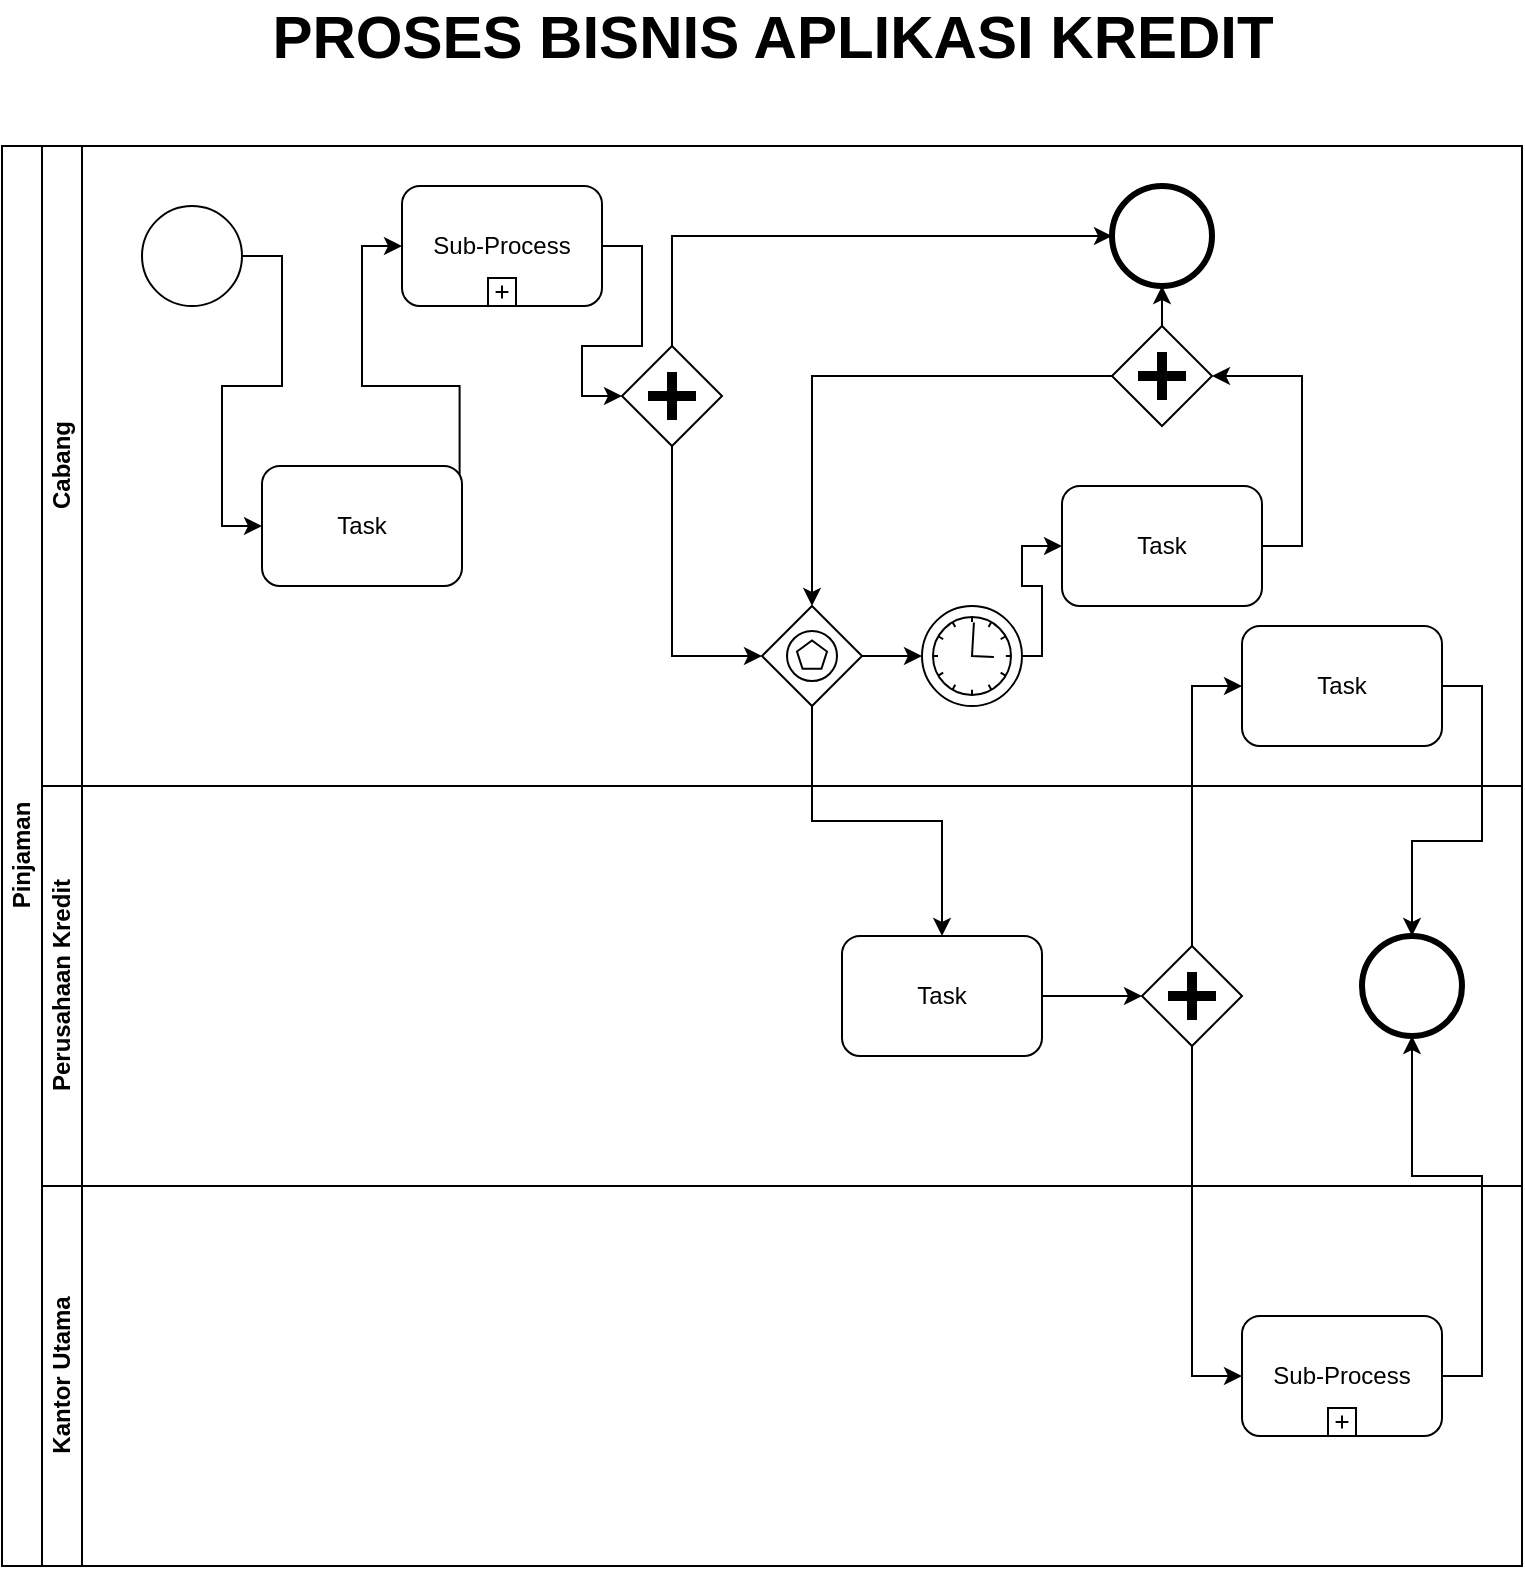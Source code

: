 <mxfile version="13.7.9" type="github">
  <diagram id="ZEzPtEvGSoAQZh9LTlzY" name="Page-1">
    <mxGraphModel dx="595" dy="329" grid="1" gridSize="10" guides="1" tooltips="1" connect="1" arrows="1" fold="1" page="1" pageScale="1" pageWidth="850" pageHeight="1100" math="0" shadow="0">
      <root>
        <mxCell id="0" />
        <mxCell id="1" parent="0" />
        <mxCell id="nvO6eno5gmA60IrkmdwI-1" value="&lt;font style=&quot;font-size: 30px&quot;&gt;&lt;b&gt;&lt;font style=&quot;font-size: 30px&quot;&gt;PROSES BISNIS APLIKASI KREDIT&lt;br&gt;&lt;/font&gt;&lt;/b&gt;&lt;/font&gt;" style="text;html=1;align=center;verticalAlign=middle;resizable=0;points=[];autosize=1;" vertex="1" parent="1">
          <mxGeometry x="120" y="50" width="610" height="30" as="geometry" />
        </mxCell>
        <mxCell id="nvO6eno5gmA60IrkmdwI-2" value="Pinjaman" style="swimlane;html=1;childLayout=stackLayout;resizeParent=1;resizeParentMax=0;horizontal=0;startSize=20;horizontalStack=0;" vertex="1" parent="1">
          <mxGeometry x="40" y="120" width="760" height="710" as="geometry" />
        </mxCell>
        <mxCell id="nvO6eno5gmA60IrkmdwI-3" value="Cabang" style="swimlane;html=1;startSize=20;horizontal=0;" vertex="1" parent="nvO6eno5gmA60IrkmdwI-2">
          <mxGeometry x="20" width="740" height="320" as="geometry" />
        </mxCell>
        <mxCell id="nvO6eno5gmA60IrkmdwI-26" style="edgeStyle=orthogonalEdgeStyle;rounded=0;orthogonalLoop=1;jettySize=auto;html=1;entryX=0;entryY=0.5;entryDx=0;entryDy=0;" edge="1" parent="nvO6eno5gmA60IrkmdwI-3" source="nvO6eno5gmA60IrkmdwI-8" target="nvO6eno5gmA60IrkmdwI-7">
          <mxGeometry relative="1" as="geometry" />
        </mxCell>
        <mxCell id="nvO6eno5gmA60IrkmdwI-14" value="" style="shape=mxgraph.bpmn.shape;html=1;verticalLabelPosition=bottom;labelBackgroundColor=#ffffff;verticalAlign=top;align=center;perimeter=ellipsePerimeter;outlineConnect=0;outline=end;symbol=general;" vertex="1" parent="nvO6eno5gmA60IrkmdwI-3">
          <mxGeometry x="535" y="20" width="50" height="50" as="geometry" />
        </mxCell>
        <mxCell id="nvO6eno5gmA60IrkmdwI-8" value="" style="shape=mxgraph.bpmn.shape;html=1;verticalLabelPosition=bottom;labelBackgroundColor=#ffffff;verticalAlign=top;align=center;perimeter=ellipsePerimeter;outlineConnect=0;outline=standard;symbol=general;" vertex="1" parent="nvO6eno5gmA60IrkmdwI-3">
          <mxGeometry x="50" y="30" width="50" height="50" as="geometry" />
        </mxCell>
        <mxCell id="nvO6eno5gmA60IrkmdwI-28" style="edgeStyle=orthogonalEdgeStyle;rounded=0;orthogonalLoop=1;jettySize=auto;html=1;entryX=0;entryY=0.5;entryDx=0;entryDy=0;" edge="1" parent="nvO6eno5gmA60IrkmdwI-3" source="nvO6eno5gmA60IrkmdwI-9" target="nvO6eno5gmA60IrkmdwI-11">
          <mxGeometry relative="1" as="geometry" />
        </mxCell>
        <mxCell id="nvO6eno5gmA60IrkmdwI-9" value="Sub-Process" style="html=1;whiteSpace=wrap;rounded=1;dropTarget=0;" vertex="1" parent="nvO6eno5gmA60IrkmdwI-3">
          <mxGeometry x="180" y="20" width="100" height="60" as="geometry" />
        </mxCell>
        <mxCell id="nvO6eno5gmA60IrkmdwI-10" value="" style="html=1;shape=plus;outlineConnect=0;" vertex="1" parent="nvO6eno5gmA60IrkmdwI-9">
          <mxGeometry x="0.5" y="1" width="14" height="14" relative="1" as="geometry">
            <mxPoint x="-7" y="-14" as="offset" />
          </mxGeometry>
        </mxCell>
        <mxCell id="nvO6eno5gmA60IrkmdwI-29" style="edgeStyle=orthogonalEdgeStyle;rounded=0;orthogonalLoop=1;jettySize=auto;html=1;exitX=0.5;exitY=0;exitDx=0;exitDy=0;entryX=0;entryY=0.5;entryDx=0;entryDy=0;" edge="1" parent="nvO6eno5gmA60IrkmdwI-3" source="nvO6eno5gmA60IrkmdwI-11" target="nvO6eno5gmA60IrkmdwI-14">
          <mxGeometry relative="1" as="geometry" />
        </mxCell>
        <mxCell id="nvO6eno5gmA60IrkmdwI-30" style="edgeStyle=orthogonalEdgeStyle;rounded=0;orthogonalLoop=1;jettySize=auto;html=1;entryX=0;entryY=0.5;entryDx=0;entryDy=0;exitX=0.5;exitY=1;exitDx=0;exitDy=0;" edge="1" parent="nvO6eno5gmA60IrkmdwI-3" source="nvO6eno5gmA60IrkmdwI-11" target="nvO6eno5gmA60IrkmdwI-16">
          <mxGeometry relative="1" as="geometry" />
        </mxCell>
        <mxCell id="nvO6eno5gmA60IrkmdwI-32" style="edgeStyle=orthogonalEdgeStyle;rounded=0;orthogonalLoop=1;jettySize=auto;html=1;" edge="1" parent="nvO6eno5gmA60IrkmdwI-3" source="nvO6eno5gmA60IrkmdwI-15" target="nvO6eno5gmA60IrkmdwI-14">
          <mxGeometry relative="1" as="geometry" />
        </mxCell>
        <mxCell id="nvO6eno5gmA60IrkmdwI-33" style="edgeStyle=orthogonalEdgeStyle;rounded=0;orthogonalLoop=1;jettySize=auto;html=1;" edge="1" parent="nvO6eno5gmA60IrkmdwI-3" source="nvO6eno5gmA60IrkmdwI-15" target="nvO6eno5gmA60IrkmdwI-16">
          <mxGeometry relative="1" as="geometry" />
        </mxCell>
        <mxCell id="nvO6eno5gmA60IrkmdwI-15" value="" style="shape=mxgraph.bpmn.shape;html=1;verticalLabelPosition=bottom;labelBackgroundColor=#ffffff;verticalAlign=top;align=center;perimeter=rhombusPerimeter;background=gateway;outlineConnect=0;outline=none;symbol=parallelGw;" vertex="1" parent="nvO6eno5gmA60IrkmdwI-3">
          <mxGeometry x="535" y="90" width="50" height="50" as="geometry" />
        </mxCell>
        <mxCell id="nvO6eno5gmA60IrkmdwI-11" value="" style="shape=mxgraph.bpmn.shape;html=1;verticalLabelPosition=bottom;labelBackgroundColor=#ffffff;verticalAlign=top;align=center;perimeter=rhombusPerimeter;background=gateway;outlineConnect=0;outline=none;symbol=parallelGw;" vertex="1" parent="nvO6eno5gmA60IrkmdwI-3">
          <mxGeometry x="290" y="100" width="50" height="50" as="geometry" />
        </mxCell>
        <mxCell id="nvO6eno5gmA60IrkmdwI-27" style="edgeStyle=orthogonalEdgeStyle;rounded=0;orthogonalLoop=1;jettySize=auto;html=1;entryX=0;entryY=0.5;entryDx=0;entryDy=0;exitX=0.988;exitY=0.445;exitDx=0;exitDy=0;exitPerimeter=0;" edge="1" parent="nvO6eno5gmA60IrkmdwI-3" source="nvO6eno5gmA60IrkmdwI-7" target="nvO6eno5gmA60IrkmdwI-9">
          <mxGeometry relative="1" as="geometry" />
        </mxCell>
        <mxCell id="nvO6eno5gmA60IrkmdwI-7" value="Task" style="shape=ext;rounded=1;html=1;whiteSpace=wrap;" vertex="1" parent="nvO6eno5gmA60IrkmdwI-3">
          <mxGeometry x="110" y="160" width="100" height="60" as="geometry" />
        </mxCell>
        <mxCell id="nvO6eno5gmA60IrkmdwI-36" style="edgeStyle=orthogonalEdgeStyle;rounded=0;orthogonalLoop=1;jettySize=auto;html=1;entryX=1;entryY=0.5;entryDx=0;entryDy=0;exitX=1;exitY=0.5;exitDx=0;exitDy=0;" edge="1" parent="nvO6eno5gmA60IrkmdwI-3" source="nvO6eno5gmA60IrkmdwI-18" target="nvO6eno5gmA60IrkmdwI-15">
          <mxGeometry relative="1" as="geometry" />
        </mxCell>
        <mxCell id="nvO6eno5gmA60IrkmdwI-18" value="Task" style="shape=ext;rounded=1;html=1;whiteSpace=wrap;" vertex="1" parent="nvO6eno5gmA60IrkmdwI-3">
          <mxGeometry x="510" y="170" width="100" height="60" as="geometry" />
        </mxCell>
        <mxCell id="nvO6eno5gmA60IrkmdwI-35" style="edgeStyle=orthogonalEdgeStyle;rounded=0;orthogonalLoop=1;jettySize=auto;html=1;entryX=0;entryY=0.5;entryDx=0;entryDy=0;" edge="1" parent="nvO6eno5gmA60IrkmdwI-3" source="nvO6eno5gmA60IrkmdwI-17" target="nvO6eno5gmA60IrkmdwI-18">
          <mxGeometry relative="1" as="geometry">
            <Array as="points">
              <mxPoint x="500" y="255" />
              <mxPoint x="500" y="220" />
              <mxPoint x="490" y="220" />
              <mxPoint x="490" y="200" />
            </Array>
          </mxGeometry>
        </mxCell>
        <mxCell id="nvO6eno5gmA60IrkmdwI-17" value="" style="shape=mxgraph.bpmn.shape;html=1;verticalLabelPosition=bottom;labelBackgroundColor=#ffffff;verticalAlign=top;align=center;perimeter=ellipsePerimeter;outlineConnect=0;outline=eventInt;symbol=timer;" vertex="1" parent="nvO6eno5gmA60IrkmdwI-3">
          <mxGeometry x="440" y="230" width="50" height="50" as="geometry" />
        </mxCell>
        <mxCell id="nvO6eno5gmA60IrkmdwI-34" style="edgeStyle=orthogonalEdgeStyle;rounded=0;orthogonalLoop=1;jettySize=auto;html=1;" edge="1" parent="nvO6eno5gmA60IrkmdwI-3" source="nvO6eno5gmA60IrkmdwI-16" target="nvO6eno5gmA60IrkmdwI-17">
          <mxGeometry relative="1" as="geometry" />
        </mxCell>
        <mxCell id="nvO6eno5gmA60IrkmdwI-16" value="" style="shape=mxgraph.bpmn.shape;html=1;verticalLabelPosition=bottom;labelBackgroundColor=#ffffff;verticalAlign=top;align=center;perimeter=rhombusPerimeter;background=gateway;outlineConnect=0;outline=standard;symbol=multiple;" vertex="1" parent="nvO6eno5gmA60IrkmdwI-3">
          <mxGeometry x="360" y="230" width="50" height="50" as="geometry" />
        </mxCell>
        <mxCell id="nvO6eno5gmA60IrkmdwI-20" value="Task" style="shape=ext;rounded=1;html=1;whiteSpace=wrap;" vertex="1" parent="nvO6eno5gmA60IrkmdwI-3">
          <mxGeometry x="600" y="240" width="100" height="60" as="geometry" />
        </mxCell>
        <mxCell id="nvO6eno5gmA60IrkmdwI-4" value="Perusahaan Kredit" style="swimlane;html=1;startSize=20;horizontal=0;" vertex="1" parent="nvO6eno5gmA60IrkmdwI-2">
          <mxGeometry x="20" y="320" width="740" height="200" as="geometry" />
        </mxCell>
        <mxCell id="nvO6eno5gmA60IrkmdwI-25" value="" style="shape=mxgraph.bpmn.shape;html=1;verticalLabelPosition=bottom;labelBackgroundColor=#ffffff;verticalAlign=top;align=center;perimeter=ellipsePerimeter;outlineConnect=0;outline=end;symbol=general;" vertex="1" parent="nvO6eno5gmA60IrkmdwI-4">
          <mxGeometry x="660" y="75" width="50" height="50" as="geometry" />
        </mxCell>
        <mxCell id="nvO6eno5gmA60IrkmdwI-24" value="" style="shape=mxgraph.bpmn.shape;html=1;verticalLabelPosition=bottom;labelBackgroundColor=#ffffff;verticalAlign=top;align=center;perimeter=rhombusPerimeter;background=gateway;outlineConnect=0;outline=none;symbol=parallelGw;" vertex="1" parent="nvO6eno5gmA60IrkmdwI-4">
          <mxGeometry x="550" y="80" width="50" height="50" as="geometry" />
        </mxCell>
        <mxCell id="nvO6eno5gmA60IrkmdwI-38" style="edgeStyle=orthogonalEdgeStyle;rounded=0;orthogonalLoop=1;jettySize=auto;html=1;" edge="1" parent="nvO6eno5gmA60IrkmdwI-4" source="nvO6eno5gmA60IrkmdwI-21" target="nvO6eno5gmA60IrkmdwI-24">
          <mxGeometry relative="1" as="geometry" />
        </mxCell>
        <mxCell id="nvO6eno5gmA60IrkmdwI-21" value="Task" style="shape=ext;rounded=1;html=1;whiteSpace=wrap;" vertex="1" parent="nvO6eno5gmA60IrkmdwI-4">
          <mxGeometry x="400" y="75" width="100" height="60" as="geometry" />
        </mxCell>
        <mxCell id="nvO6eno5gmA60IrkmdwI-5" value="Kantor Utama" style="swimlane;html=1;startSize=20;horizontal=0;" vertex="1" parent="nvO6eno5gmA60IrkmdwI-2">
          <mxGeometry x="20" y="520" width="740" height="190" as="geometry" />
        </mxCell>
        <mxCell id="nvO6eno5gmA60IrkmdwI-22" value="Sub-Process" style="html=1;whiteSpace=wrap;rounded=1;dropTarget=0;" vertex="1" parent="nvO6eno5gmA60IrkmdwI-5">
          <mxGeometry x="600" y="65" width="100" height="60" as="geometry" />
        </mxCell>
        <mxCell id="nvO6eno5gmA60IrkmdwI-23" value="" style="html=1;shape=plus;outlineConnect=0;" vertex="1" parent="nvO6eno5gmA60IrkmdwI-22">
          <mxGeometry x="0.5" y="1" width="14" height="14" relative="1" as="geometry">
            <mxPoint x="-7" y="-14" as="offset" />
          </mxGeometry>
        </mxCell>
        <mxCell id="nvO6eno5gmA60IrkmdwI-37" style="edgeStyle=orthogonalEdgeStyle;rounded=0;orthogonalLoop=1;jettySize=auto;html=1;" edge="1" parent="nvO6eno5gmA60IrkmdwI-2" source="nvO6eno5gmA60IrkmdwI-16" target="nvO6eno5gmA60IrkmdwI-21">
          <mxGeometry relative="1" as="geometry" />
        </mxCell>
        <mxCell id="nvO6eno5gmA60IrkmdwI-39" style="edgeStyle=orthogonalEdgeStyle;rounded=0;orthogonalLoop=1;jettySize=auto;html=1;entryX=0;entryY=0.5;entryDx=0;entryDy=0;exitX=0.5;exitY=0;exitDx=0;exitDy=0;" edge="1" parent="nvO6eno5gmA60IrkmdwI-2" source="nvO6eno5gmA60IrkmdwI-24" target="nvO6eno5gmA60IrkmdwI-20">
          <mxGeometry relative="1" as="geometry">
            <Array as="points">
              <mxPoint x="595" y="270" />
            </Array>
          </mxGeometry>
        </mxCell>
        <mxCell id="nvO6eno5gmA60IrkmdwI-40" style="edgeStyle=orthogonalEdgeStyle;rounded=0;orthogonalLoop=1;jettySize=auto;html=1;exitX=1;exitY=0.5;exitDx=0;exitDy=0;" edge="1" parent="nvO6eno5gmA60IrkmdwI-2" source="nvO6eno5gmA60IrkmdwI-20" target="nvO6eno5gmA60IrkmdwI-25">
          <mxGeometry relative="1" as="geometry" />
        </mxCell>
        <mxCell id="nvO6eno5gmA60IrkmdwI-41" style="edgeStyle=orthogonalEdgeStyle;rounded=0;orthogonalLoop=1;jettySize=auto;html=1;entryX=0;entryY=0.5;entryDx=0;entryDy=0;" edge="1" parent="nvO6eno5gmA60IrkmdwI-2" source="nvO6eno5gmA60IrkmdwI-24" target="nvO6eno5gmA60IrkmdwI-22">
          <mxGeometry relative="1" as="geometry" />
        </mxCell>
        <mxCell id="nvO6eno5gmA60IrkmdwI-42" style="edgeStyle=orthogonalEdgeStyle;rounded=0;orthogonalLoop=1;jettySize=auto;html=1;exitX=1;exitY=0.5;exitDx=0;exitDy=0;" edge="1" parent="nvO6eno5gmA60IrkmdwI-2" source="nvO6eno5gmA60IrkmdwI-22" target="nvO6eno5gmA60IrkmdwI-25">
          <mxGeometry relative="1" as="geometry" />
        </mxCell>
      </root>
    </mxGraphModel>
  </diagram>
</mxfile>
